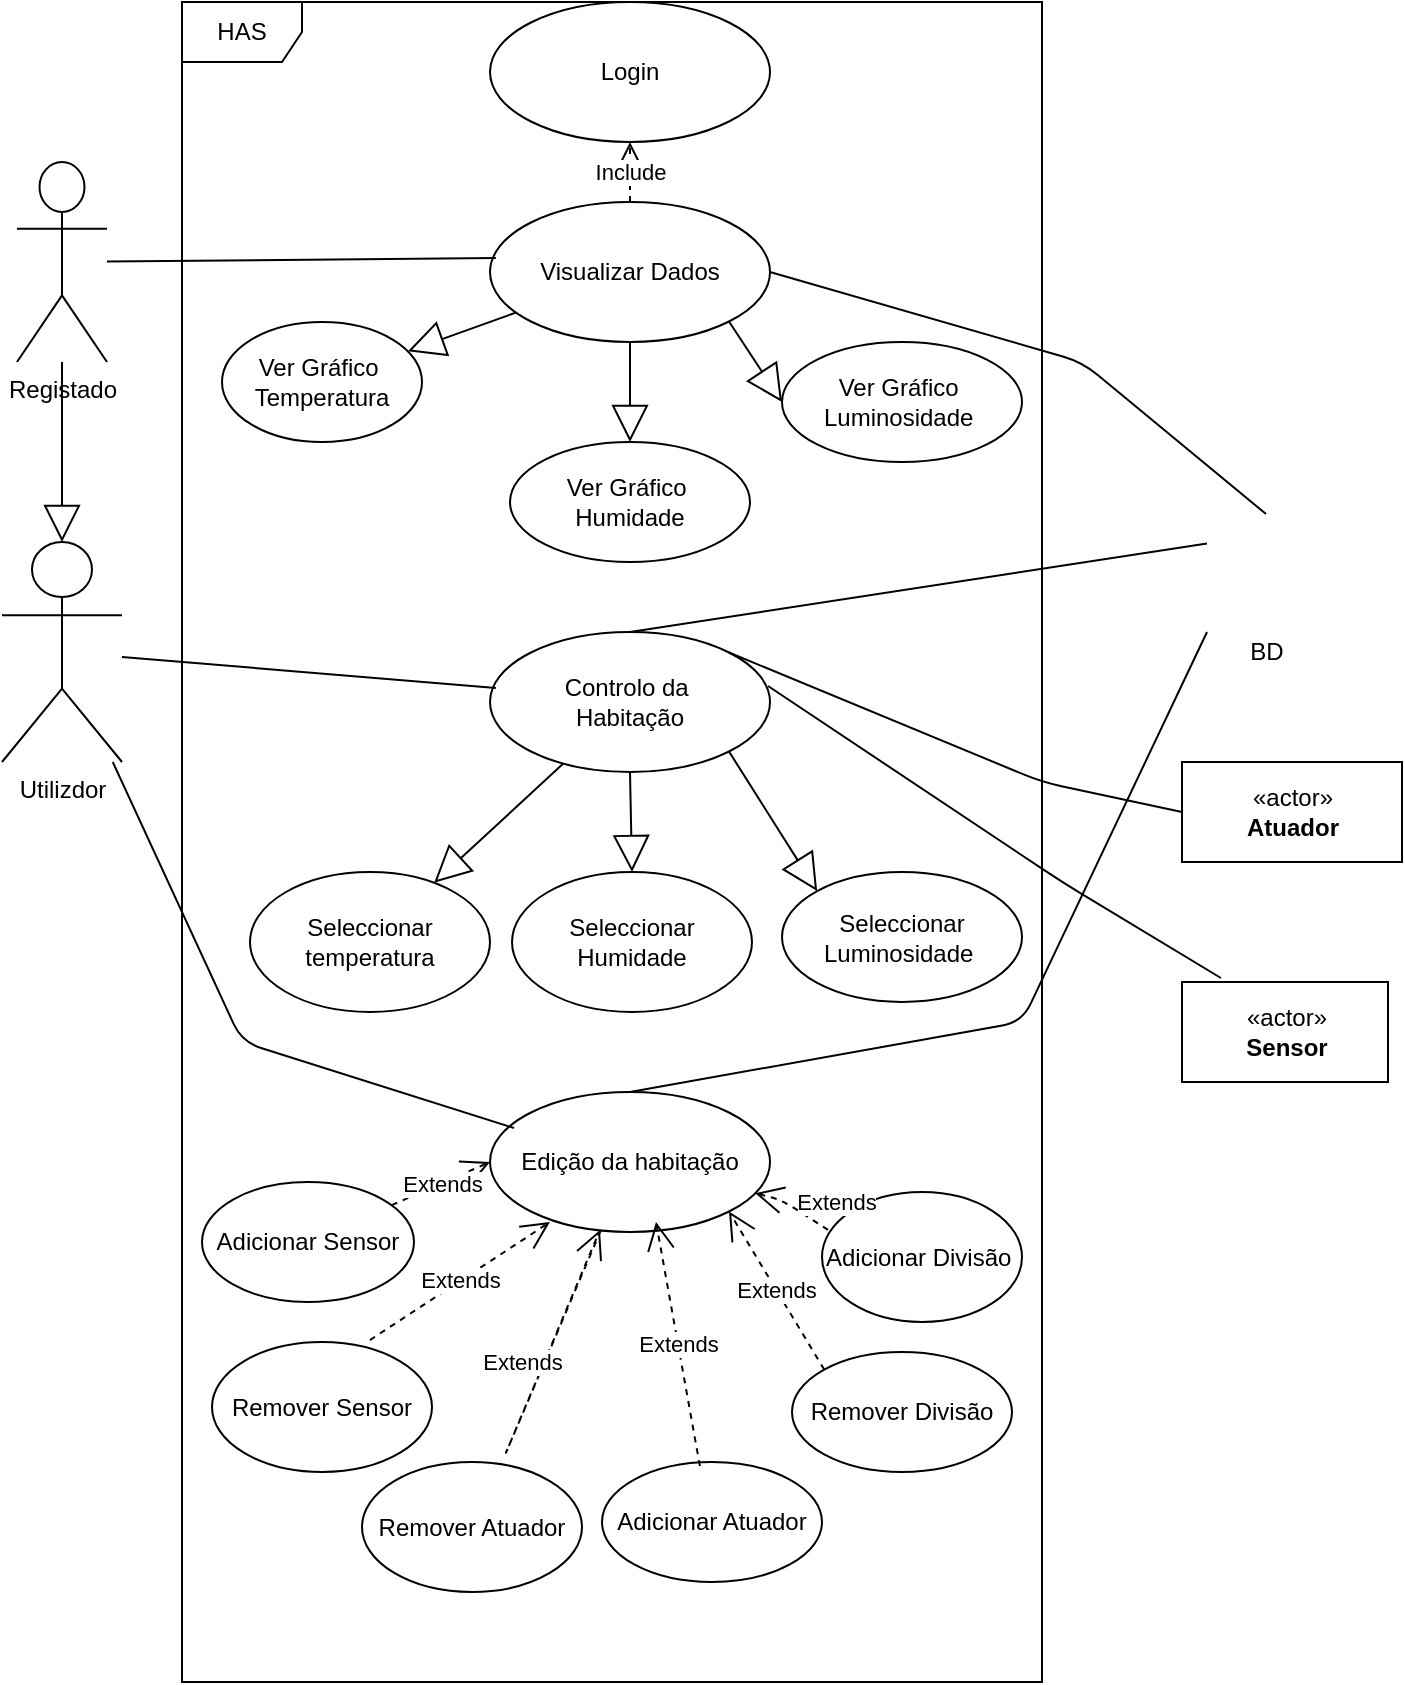 <mxfile version="12.7.9" type="device"><diagram id="_pLJZoW4iE9wC0ApAH6i" name="Page-1"><mxGraphModel dx="1422" dy="713" grid="1" gridSize="10" guides="1" tooltips="1" connect="1" arrows="1" fold="1" page="1" pageScale="1" pageWidth="827" pageHeight="1169" math="0" shadow="0"><root><mxCell id="0"/><mxCell id="1" parent="0"/><mxCell id="cy96cKBgm9-FN8qkSJgD-1" value="HAS" style="shape=umlFrame;whiteSpace=wrap;html=1;" parent="1" vertex="1"><mxGeometry x="190" y="40" width="430" height="840" as="geometry"/></mxCell><mxCell id="cy96cKBgm9-FN8qkSJgD-2" value="Utilizdor" style="shape=umlActor;verticalLabelPosition=bottom;labelBackgroundColor=#ffffff;verticalAlign=top;html=1;" parent="1" vertex="1"><mxGeometry x="100" y="310" width="60" height="110" as="geometry"/></mxCell><mxCell id="cy96cKBgm9-FN8qkSJgD-14" value="Visualizar Dados" style="ellipse;whiteSpace=wrap;html=1;" parent="1" vertex="1"><mxGeometry x="344" y="140" width="140" height="70" as="geometry"/></mxCell><mxCell id="cy96cKBgm9-FN8qkSJgD-21" value="Ver Gráfico&amp;nbsp;&lt;br&gt;Humidade" style="ellipse;whiteSpace=wrap;html=1;" parent="1" vertex="1"><mxGeometry x="354" y="260" width="120" height="60" as="geometry"/></mxCell><mxCell id="cy96cKBgm9-FN8qkSJgD-23" value="Ver Gráfico&amp;nbsp;&lt;br&gt;Luminosidade&amp;nbsp;" style="ellipse;whiteSpace=wrap;html=1;" parent="1" vertex="1"><mxGeometry x="490" y="210" width="120" height="60" as="geometry"/></mxCell><mxCell id="cy96cKBgm9-FN8qkSJgD-22" value="Ver Gráfico&amp;nbsp;&lt;br&gt;Temperatura" style="ellipse;whiteSpace=wrap;html=1;" parent="1" vertex="1"><mxGeometry x="210" y="200" width="100" height="60" as="geometry"/></mxCell><mxCell id="cy96cKBgm9-FN8qkSJgD-30" value="Registado" style="shape=umlActor;verticalLabelPosition=bottom;labelBackgroundColor=#ffffff;verticalAlign=top;html=1;" parent="1" vertex="1"><mxGeometry x="107.5" y="120" width="45" height="100" as="geometry"/></mxCell><mxCell id="cy96cKBgm9-FN8qkSJgD-34" value="" style="endArrow=block;endSize=16;endFill=0;html=1;entryX=0.5;entryY=0;entryDx=0;entryDy=0;entryPerimeter=0;" parent="1" source="cy96cKBgm9-FN8qkSJgD-30" target="cy96cKBgm9-FN8qkSJgD-2" edge="1"><mxGeometry width="160" relative="1" as="geometry"><mxPoint x="120" y="280" as="sourcePoint"/><mxPoint x="280" y="280" as="targetPoint"/></mxGeometry></mxCell><mxCell id="cy96cKBgm9-FN8qkSJgD-35" value="" style="endArrow=none;html=1;entryX=0.021;entryY=0.4;entryDx=0;entryDy=0;entryPerimeter=0;" parent="1" source="cy96cKBgm9-FN8qkSJgD-30" target="cy96cKBgm9-FN8qkSJgD-14" edge="1"><mxGeometry width="50" height="50" relative="1" as="geometry"><mxPoint x="220" y="190" as="sourcePoint"/><mxPoint x="270" y="140" as="targetPoint"/></mxGeometry></mxCell><mxCell id="cy96cKBgm9-FN8qkSJgD-37" value="" style="endArrow=none;html=1;exitX=1;exitY=0.5;exitDx=0;exitDy=0;entryX=0.5;entryY=0;entryDx=0;entryDy=0;" parent="1" source="cy96cKBgm9-FN8qkSJgD-14" target="cy96cKBgm9-FN8qkSJgD-79" edge="1"><mxGeometry width="50" height="50" relative="1" as="geometry"><mxPoint x="410" y="360" as="sourcePoint"/><mxPoint x="700" y="350" as="targetPoint"/><Array as="points"><mxPoint x="640" y="220"/></Array></mxGeometry></mxCell><mxCell id="cy96cKBgm9-FN8qkSJgD-38" value="Login" style="ellipse;whiteSpace=wrap;html=1;" parent="1" vertex="1"><mxGeometry x="344" y="40" width="140" height="70" as="geometry"/></mxCell><mxCell id="cy96cKBgm9-FN8qkSJgD-39" value="Include" style="endArrow=open;endSize=12;dashed=1;html=1;exitX=0.5;exitY=0;exitDx=0;exitDy=0;" parent="1" source="cy96cKBgm9-FN8qkSJgD-14" target="cy96cKBgm9-FN8qkSJgD-38" edge="1"><mxGeometry width="160" relative="1" as="geometry"><mxPoint x="360" y="130" as="sourcePoint"/><mxPoint x="520" y="130" as="targetPoint"/></mxGeometry></mxCell><mxCell id="cy96cKBgm9-FN8qkSJgD-40" value="Controlo da&amp;nbsp;&lt;br&gt;Habitação" style="ellipse;whiteSpace=wrap;html=1;" parent="1" vertex="1"><mxGeometry x="344" y="355" width="140" height="70" as="geometry"/></mxCell><mxCell id="cy96cKBgm9-FN8qkSJgD-41" value="Seleccionar Humidade" style="ellipse;whiteSpace=wrap;html=1;" parent="1" vertex="1"><mxGeometry x="355" y="475" width="120" height="70" as="geometry"/></mxCell><mxCell id="cy96cKBgm9-FN8qkSJgD-42" value="Seleccionar temperatura" style="ellipse;whiteSpace=wrap;html=1;" parent="1" vertex="1"><mxGeometry x="224" y="475" width="120" height="70" as="geometry"/></mxCell><mxCell id="cy96cKBgm9-FN8qkSJgD-45" value="Seleccionar Luminosidade&amp;nbsp;" style="ellipse;whiteSpace=wrap;html=1;" parent="1" vertex="1"><mxGeometry x="490" y="475" width="120" height="65" as="geometry"/></mxCell><mxCell id="cy96cKBgm9-FN8qkSJgD-50" value="Edição da habitação" style="ellipse;whiteSpace=wrap;html=1;" parent="1" vertex="1"><mxGeometry x="344" y="585" width="140" height="70" as="geometry"/></mxCell><mxCell id="cy96cKBgm9-FN8qkSJgD-51" value="Adicionar Sensor" style="ellipse;whiteSpace=wrap;html=1;" parent="1" vertex="1"><mxGeometry x="200" y="630" width="106" height="60" as="geometry"/></mxCell><mxCell id="cy96cKBgm9-FN8qkSJgD-52" value="Adicionar Divisão&amp;nbsp;" style="ellipse;whiteSpace=wrap;html=1;" parent="1" vertex="1"><mxGeometry x="510" y="635" width="100" height="65" as="geometry"/></mxCell><mxCell id="cy96cKBgm9-FN8qkSJgD-53" value="Adicionar Atuador" style="ellipse;whiteSpace=wrap;html=1;" parent="1" vertex="1"><mxGeometry x="400" y="770" width="110" height="60" as="geometry"/></mxCell><mxCell id="cy96cKBgm9-FN8qkSJgD-54" value="Remover Divisão" style="ellipse;whiteSpace=wrap;html=1;" parent="1" vertex="1"><mxGeometry x="495" y="715" width="110" height="60" as="geometry"/></mxCell><mxCell id="cy96cKBgm9-FN8qkSJgD-55" value="Remover Sensor" style="ellipse;whiteSpace=wrap;html=1;" parent="1" vertex="1"><mxGeometry x="205" y="710" width="110" height="65" as="geometry"/></mxCell><mxCell id="cy96cKBgm9-FN8qkSJgD-56" value="Remover Atuador" style="ellipse;whiteSpace=wrap;html=1;" parent="1" vertex="1"><mxGeometry x="280" y="770" width="110" height="65" as="geometry"/></mxCell><mxCell id="cy96cKBgm9-FN8qkSJgD-58" value="Extends" style="endArrow=open;endSize=12;dashed=1;html=1;entryX=0;entryY=0.5;entryDx=0;entryDy=0;" parent="1" source="cy96cKBgm9-FN8qkSJgD-51" target="cy96cKBgm9-FN8qkSJgD-50" edge="1"><mxGeometry width="160" relative="1" as="geometry"><mxPoint x="306" y="700" as="sourcePoint"/><mxPoint x="320" y="620" as="targetPoint"/></mxGeometry></mxCell><mxCell id="cy96cKBgm9-FN8qkSJgD-59" value="Extends" style="endArrow=open;endSize=12;dashed=1;html=1;exitX=0.445;exitY=0.033;exitDx=0;exitDy=0;exitPerimeter=0;" parent="1" source="cy96cKBgm9-FN8qkSJgD-53" edge="1"><mxGeometry width="160" relative="1" as="geometry"><mxPoint x="360" y="810" as="sourcePoint"/><mxPoint x="427" y="650" as="targetPoint"/></mxGeometry></mxCell><mxCell id="cy96cKBgm9-FN8qkSJgD-60" value="Extends" style="endArrow=open;endSize=12;dashed=1;html=1;" parent="1" source="cy96cKBgm9-FN8qkSJgD-50" edge="1"><mxGeometry x="-0.397" y="-10" width="160" relative="1" as="geometry"><mxPoint x="400" y="690" as="sourcePoint"/><mxPoint x="399" y="654" as="targetPoint"/><Array as="points"><mxPoint x="350" y="770"/></Array><mxPoint as="offset"/></mxGeometry></mxCell><mxCell id="cy96cKBgm9-FN8qkSJgD-61" value="Extends" style="endArrow=open;endSize=12;dashed=1;html=1;exitX=0.718;exitY=-0.015;exitDx=0;exitDy=0;entryX=0.214;entryY=0.929;entryDx=0;entryDy=0;entryPerimeter=0;exitPerimeter=0;" parent="1" source="cy96cKBgm9-FN8qkSJgD-55" target="cy96cKBgm9-FN8qkSJgD-50" edge="1"><mxGeometry width="160" relative="1" as="geometry"><mxPoint x="360" y="810" as="sourcePoint"/><mxPoint x="360" y="650" as="targetPoint"/></mxGeometry></mxCell><mxCell id="cy96cKBgm9-FN8qkSJgD-62" value="Extends" style="endArrow=open;endSize=12;dashed=1;html=1;exitX=0.03;exitY=0.292;exitDx=0;exitDy=0;exitPerimeter=0;" parent="1" source="cy96cKBgm9-FN8qkSJgD-52" target="cy96cKBgm9-FN8qkSJgD-50" edge="1"><mxGeometry x="-0.773" y="-14" width="160" relative="1" as="geometry"><mxPoint x="490" y="660" as="sourcePoint"/><mxPoint x="520" y="810" as="targetPoint"/><Array as="points"><mxPoint x="490" y="639"/></Array><mxPoint as="offset"/></mxGeometry></mxCell><mxCell id="cy96cKBgm9-FN8qkSJgD-63" value="Extends" style="endArrow=open;endSize=12;dashed=1;html=1;entryX=1;entryY=1;entryDx=0;entryDy=0;exitX=0;exitY=0;exitDx=0;exitDy=0;" parent="1" source="cy96cKBgm9-FN8qkSJgD-54" target="cy96cKBgm9-FN8qkSJgD-50" edge="1"><mxGeometry width="160" relative="1" as="geometry"><mxPoint x="490" y="724" as="sourcePoint"/><mxPoint x="520" y="810" as="targetPoint"/></mxGeometry></mxCell><mxCell id="cy96cKBgm9-FN8qkSJgD-64" value="" style="endArrow=none;html=1;entryX=0.021;entryY=0.4;entryDx=0;entryDy=0;entryPerimeter=0;" parent="1" source="cy96cKBgm9-FN8qkSJgD-2" target="cy96cKBgm9-FN8qkSJgD-40" edge="1"><mxGeometry width="50" height="50" relative="1" as="geometry"><mxPoint x="224" y="380" as="sourcePoint"/><mxPoint x="274" y="330" as="targetPoint"/></mxGeometry></mxCell><mxCell id="cy96cKBgm9-FN8qkSJgD-65" value="" style="endArrow=none;html=1;entryX=0.086;entryY=0.257;entryDx=0;entryDy=0;entryPerimeter=0;" parent="1" source="cy96cKBgm9-FN8qkSJgD-2" target="cy96cKBgm9-FN8qkSJgD-50" edge="1"><mxGeometry width="50" height="50" relative="1" as="geometry"><mxPoint x="410" y="430" as="sourcePoint"/><mxPoint x="460" y="380" as="targetPoint"/><Array as="points"><mxPoint x="220" y="560"/></Array></mxGeometry></mxCell><mxCell id="cy96cKBgm9-FN8qkSJgD-67" value="" style="endArrow=none;html=1;exitX=1;exitY=0;exitDx=0;exitDy=0;entryX=0;entryY=0.5;entryDx=0;entryDy=0;" parent="1" source="cy96cKBgm9-FN8qkSJgD-40" target="cy96cKBgm9-FN8qkSJgD-78" edge="1"><mxGeometry width="50" height="50" relative="1" as="geometry"><mxPoint x="410" y="330" as="sourcePoint"/><mxPoint x="700" y="481" as="targetPoint"/><Array as="points"><mxPoint x="620" y="430"/></Array></mxGeometry></mxCell><mxCell id="cy96cKBgm9-FN8qkSJgD-70" value="" style="endArrow=none;html=1;exitX=0.189;exitY=-0.04;exitDx=0;exitDy=0;exitPerimeter=0;entryX=0.993;entryY=0.386;entryDx=0;entryDy=0;entryPerimeter=0;" parent="1" source="cy96cKBgm9-FN8qkSJgD-75" target="cy96cKBgm9-FN8qkSJgD-40" edge="1"><mxGeometry width="50" height="50" relative="1" as="geometry"><mxPoint x="722.5" y="625" as="sourcePoint"/><mxPoint x="460" y="380" as="targetPoint"/><Array as="points"><mxPoint x="630" y="480"/></Array></mxGeometry></mxCell><mxCell id="cy96cKBgm9-FN8qkSJgD-73" value="" style="endArrow=none;html=1;exitX=0.5;exitY=0;exitDx=0;exitDy=0;entryX=0;entryY=0.25;entryDx=0;entryDy=0;" parent="1" source="cy96cKBgm9-FN8qkSJgD-40" target="cy96cKBgm9-FN8qkSJgD-79" edge="1"><mxGeometry width="50" height="50" relative="1" as="geometry"><mxPoint x="410" y="330" as="sourcePoint"/><mxPoint x="705" y="376.667" as="targetPoint"/></mxGeometry></mxCell><mxCell id="cy96cKBgm9-FN8qkSJgD-74" value="" style="endArrow=none;html=1;exitX=0.5;exitY=0;exitDx=0;exitDy=0;entryX=0;entryY=1;entryDx=0;entryDy=0;" parent="1" source="cy96cKBgm9-FN8qkSJgD-50" target="cy96cKBgm9-FN8qkSJgD-79" edge="1"><mxGeometry width="50" height="50" relative="1" as="geometry"><mxPoint x="410" y="430" as="sourcePoint"/><mxPoint x="705" y="423.333" as="targetPoint"/><Array as="points"><mxPoint x="610" y="550"/></Array></mxGeometry></mxCell><mxCell id="cy96cKBgm9-FN8qkSJgD-75" value="«actor»&lt;br&gt;&lt;b&gt;Sensor&lt;/b&gt;" style="html=1;" parent="1" vertex="1"><mxGeometry x="690" y="530" width="103" height="50" as="geometry"/></mxCell><mxCell id="cy96cKBgm9-FN8qkSJgD-78" value="«actor»&lt;br&gt;&lt;b&gt;Atuador&lt;/b&gt;" style="html=1;" parent="1" vertex="1"><mxGeometry x="690" y="420" width="110" height="50" as="geometry"/></mxCell><mxCell id="cy96cKBgm9-FN8qkSJgD-79" value="" style="shape=image;html=1;verticalAlign=top;verticalLabelPosition=bottom;labelBackgroundColor=#ffffff;imageAspect=0;aspect=fixed;image=https://cdn3.iconfinder.com/data/icons/linecons-free-vector-icons-pack/32/data-128.png" parent="1" vertex="1"><mxGeometry x="702.5" y="296" width="59" height="59" as="geometry"/></mxCell><mxCell id="cy96cKBgm9-FN8qkSJgD-80" value="BD" style="text;html=1;align=center;verticalAlign=middle;resizable=0;points=[];autosize=1;" parent="1" vertex="1"><mxGeometry x="717" y="355" width="30" height="20" as="geometry"/></mxCell><mxCell id="noB2RtXRkZ4fAY79XPhP-2" value="" style="endArrow=block;endSize=16;endFill=0;html=1;" edge="1" parent="1" source="cy96cKBgm9-FN8qkSJgD-14" target="cy96cKBgm9-FN8qkSJgD-22"><mxGeometry width="160" relative="1" as="geometry"><mxPoint x="315" y="200" as="sourcePoint"/><mxPoint x="315" y="290" as="targetPoint"/></mxGeometry></mxCell><mxCell id="noB2RtXRkZ4fAY79XPhP-3" value="" style="endArrow=block;endSize=16;endFill=0;html=1;exitX=0.5;exitY=1;exitDx=0;exitDy=0;" edge="1" parent="1" source="cy96cKBgm9-FN8qkSJgD-14" target="cy96cKBgm9-FN8qkSJgD-21"><mxGeometry width="160" relative="1" as="geometry"><mxPoint x="340" y="220" as="sourcePoint"/><mxPoint x="330" y="310" as="targetPoint"/></mxGeometry></mxCell><mxCell id="noB2RtXRkZ4fAY79XPhP-4" value="" style="endArrow=block;endSize=16;endFill=0;html=1;entryX=0;entryY=0.5;entryDx=0;entryDy=0;exitX=1;exitY=1;exitDx=0;exitDy=0;" edge="1" parent="1" source="cy96cKBgm9-FN8qkSJgD-14" target="cy96cKBgm9-FN8qkSJgD-23"><mxGeometry width="160" relative="1" as="geometry"><mxPoint x="483" y="210" as="sourcePoint"/><mxPoint x="483" y="300" as="targetPoint"/></mxGeometry></mxCell><mxCell id="noB2RtXRkZ4fAY79XPhP-5" value="" style="endArrow=block;endSize=16;endFill=0;html=1;" edge="1" parent="1" source="cy96cKBgm9-FN8qkSJgD-40" target="cy96cKBgm9-FN8qkSJgD-42"><mxGeometry width="160" relative="1" as="geometry"><mxPoint x="306" y="375" as="sourcePoint"/><mxPoint x="306" y="465" as="targetPoint"/></mxGeometry></mxCell><mxCell id="noB2RtXRkZ4fAY79XPhP-6" value="" style="endArrow=block;endSize=16;endFill=0;html=1;entryX=0.5;entryY=0;entryDx=0;entryDy=0;exitX=0.5;exitY=1;exitDx=0;exitDy=0;" edge="1" parent="1" source="cy96cKBgm9-FN8qkSJgD-40" target="cy96cKBgm9-FN8qkSJgD-41"><mxGeometry width="160" relative="1" as="geometry"><mxPoint x="415" y="430" as="sourcePoint"/><mxPoint x="413" y="460" as="targetPoint"/></mxGeometry></mxCell><mxCell id="noB2RtXRkZ4fAY79XPhP-7" value="" style="endArrow=block;endSize=16;endFill=0;html=1;entryX=0;entryY=0;entryDx=0;entryDy=0;exitX=1;exitY=1;exitDx=0;exitDy=0;" edge="1" parent="1" source="cy96cKBgm9-FN8qkSJgD-40" target="cy96cKBgm9-FN8qkSJgD-45"><mxGeometry width="160" relative="1" as="geometry"><mxPoint x="483" y="425" as="sourcePoint"/><mxPoint x="483" y="515" as="targetPoint"/></mxGeometry></mxCell></root></mxGraphModel></diagram></mxfile>